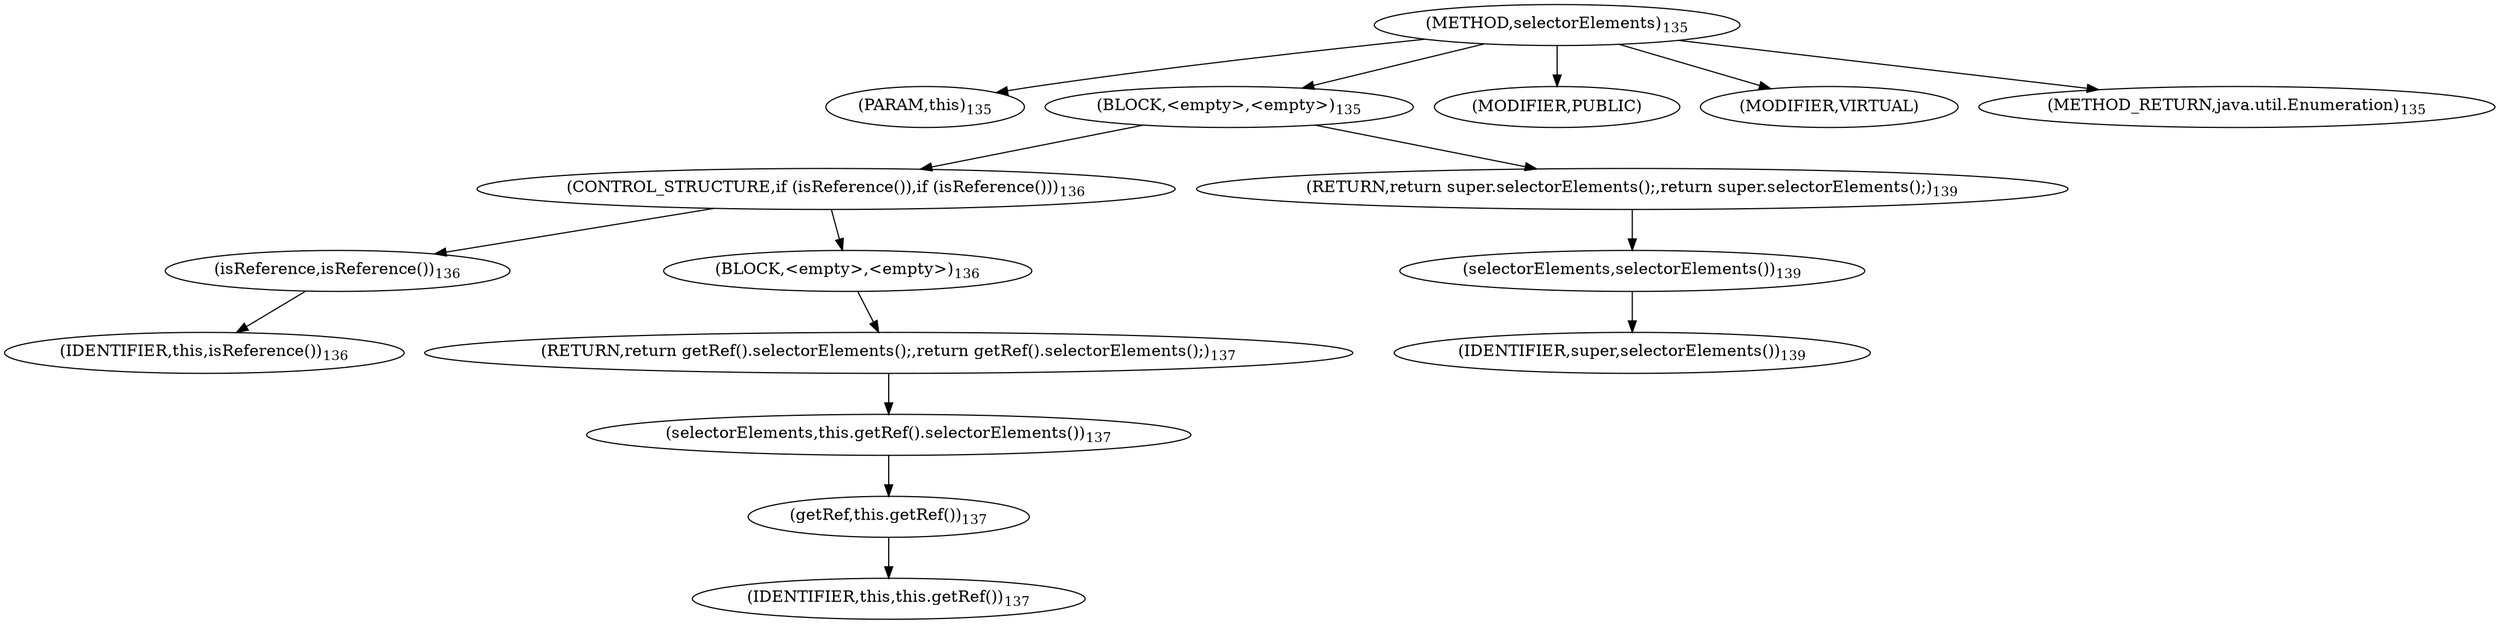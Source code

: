 digraph "selectorElements" {  
"129" [label = <(METHOD,selectorElements)<SUB>135</SUB>> ]
"20" [label = <(PARAM,this)<SUB>135</SUB>> ]
"130" [label = <(BLOCK,&lt;empty&gt;,&lt;empty&gt;)<SUB>135</SUB>> ]
"131" [label = <(CONTROL_STRUCTURE,if (isReference()),if (isReference()))<SUB>136</SUB>> ]
"132" [label = <(isReference,isReference())<SUB>136</SUB>> ]
"19" [label = <(IDENTIFIER,this,isReference())<SUB>136</SUB>> ]
"133" [label = <(BLOCK,&lt;empty&gt;,&lt;empty&gt;)<SUB>136</SUB>> ]
"134" [label = <(RETURN,return getRef().selectorElements();,return getRef().selectorElements();)<SUB>137</SUB>> ]
"135" [label = <(selectorElements,this.getRef().selectorElements())<SUB>137</SUB>> ]
"136" [label = <(getRef,this.getRef())<SUB>137</SUB>> ]
"21" [label = <(IDENTIFIER,this,this.getRef())<SUB>137</SUB>> ]
"137" [label = <(RETURN,return super.selectorElements();,return super.selectorElements();)<SUB>139</SUB>> ]
"138" [label = <(selectorElements,selectorElements())<SUB>139</SUB>> ]
"139" [label = <(IDENTIFIER,super,selectorElements())<SUB>139</SUB>> ]
"140" [label = <(MODIFIER,PUBLIC)> ]
"141" [label = <(MODIFIER,VIRTUAL)> ]
"142" [label = <(METHOD_RETURN,java.util.Enumeration)<SUB>135</SUB>> ]
  "129" -> "20" 
  "129" -> "130" 
  "129" -> "140" 
  "129" -> "141" 
  "129" -> "142" 
  "130" -> "131" 
  "130" -> "137" 
  "131" -> "132" 
  "131" -> "133" 
  "132" -> "19" 
  "133" -> "134" 
  "134" -> "135" 
  "135" -> "136" 
  "136" -> "21" 
  "137" -> "138" 
  "138" -> "139" 
}
